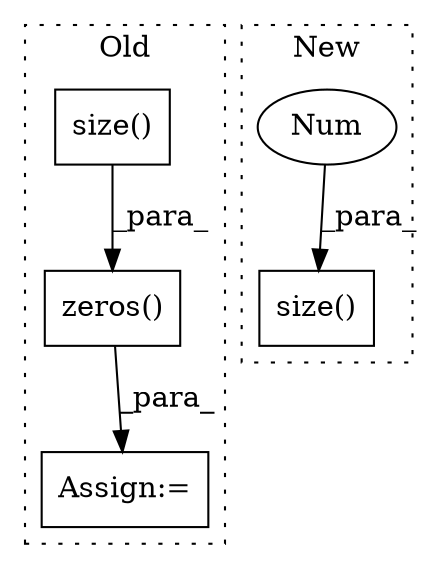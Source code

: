 digraph G {
subgraph cluster0 {
1 [label="zeros()" a="75" s="3025,3050" l="12,18" shape="box"];
4 [label="Assign:=" a="68" s="3022" l="3" shape="box"];
5 [label="size()" a="75" s="3037" l="13" shape="box"];
label = "Old";
style="dotted";
}
subgraph cluster1 {
2 [label="size()" a="75" s="2991,3008" l="16,1" shape="box"];
3 [label="Num" a="76" s="3007" l="1" shape="ellipse"];
label = "New";
style="dotted";
}
1 -> 4 [label="_para_"];
3 -> 2 [label="_para_"];
5 -> 1 [label="_para_"];
}